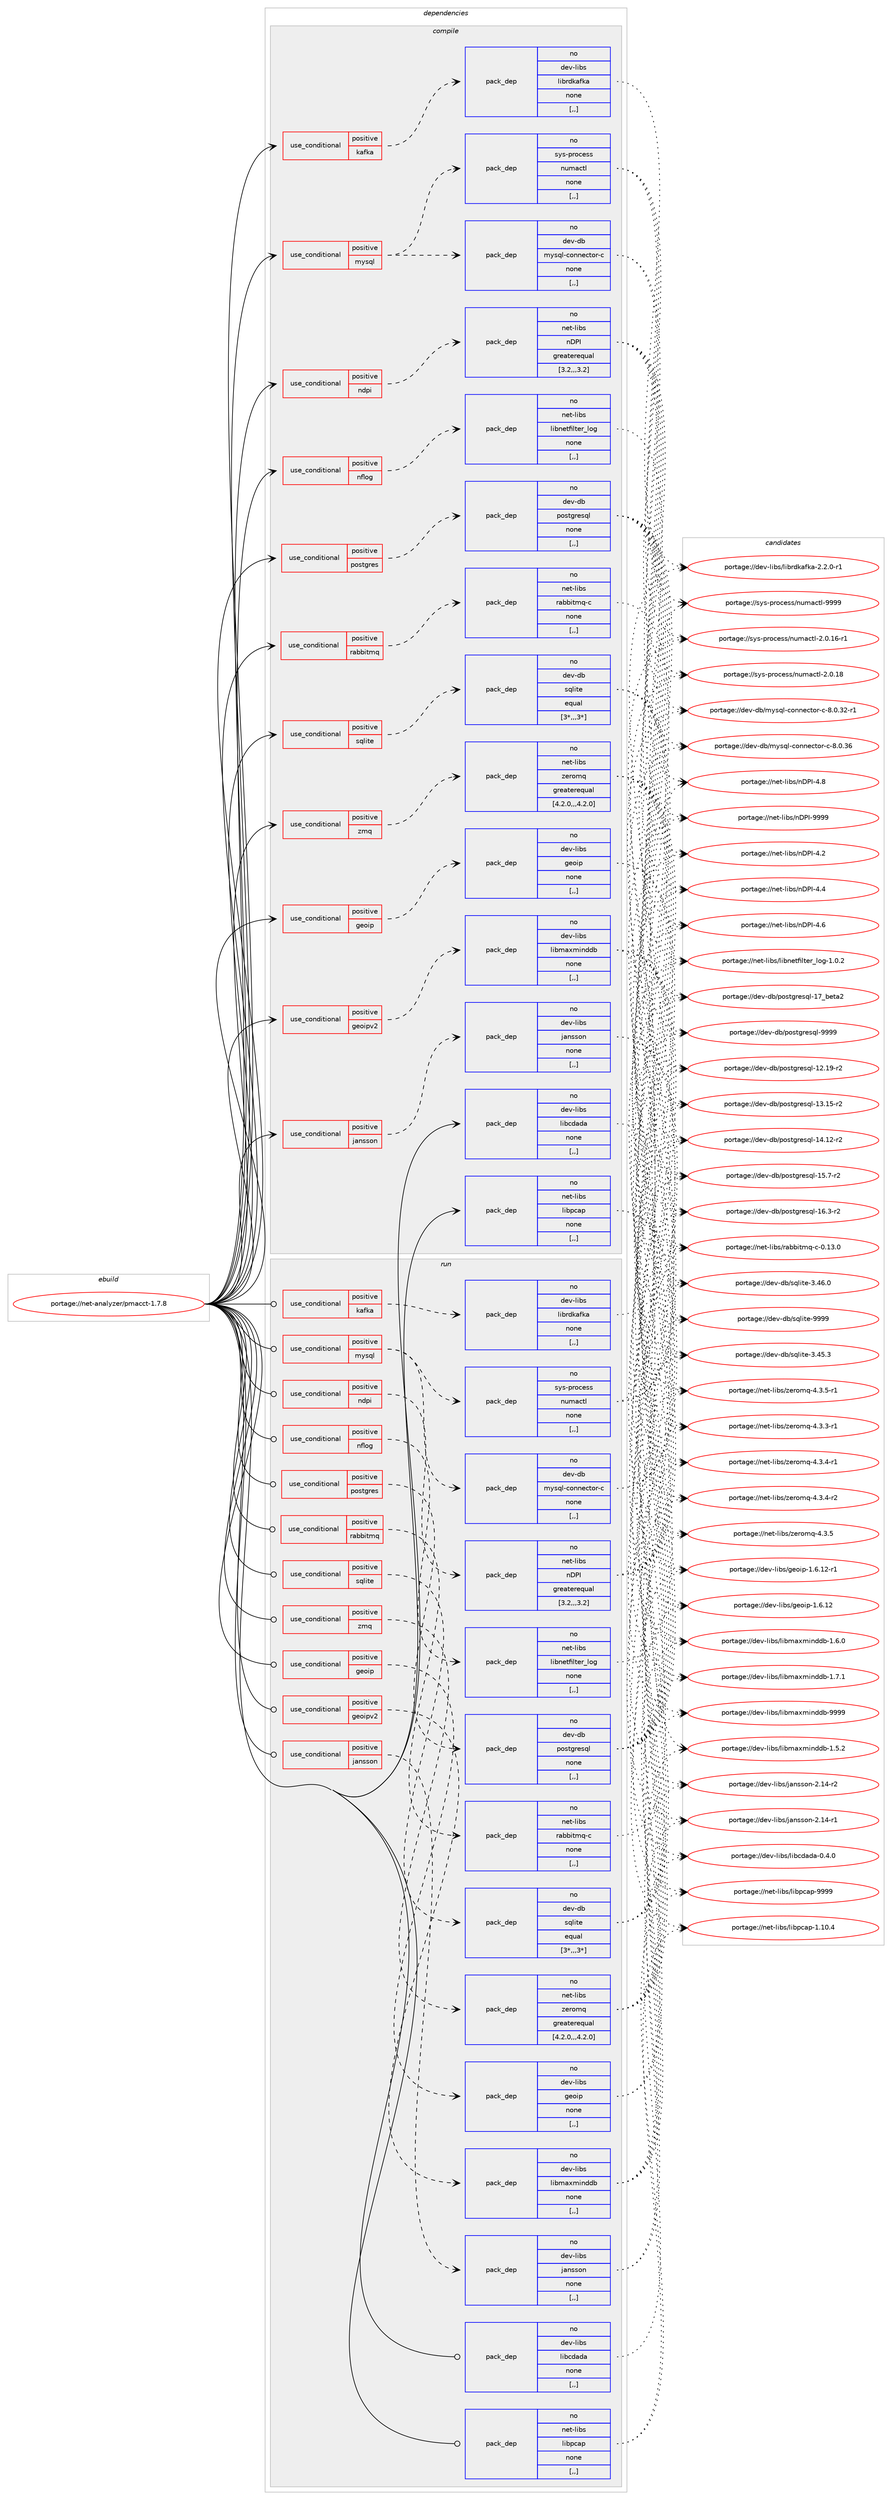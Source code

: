 digraph prolog {

# *************
# Graph options
# *************

newrank=true;
concentrate=true;
compound=true;
graph [rankdir=LR,fontname=Helvetica,fontsize=10,ranksep=1.5];#, ranksep=2.5, nodesep=0.2];
edge  [arrowhead=vee];
node  [fontname=Helvetica,fontsize=10];

# **********
# The ebuild
# **********

subgraph cluster_leftcol {
color=gray;
rank=same;
label=<<i>ebuild</i>>;
id [label="portage://net-analyzer/pmacct-1.7.8", color=red, width=4, href="../net-analyzer/pmacct-1.7.8.svg"];
}

# ****************
# The dependencies
# ****************

subgraph cluster_midcol {
color=gray;
label=<<i>dependencies</i>>;
subgraph cluster_compile {
fillcolor="#eeeeee";
style=filled;
label=<<i>compile</i>>;
subgraph cond85628 {
dependency332799 [label=<<TABLE BORDER="0" CELLBORDER="1" CELLSPACING="0" CELLPADDING="4"><TR><TD ROWSPAN="3" CELLPADDING="10">use_conditional</TD></TR><TR><TD>positive</TD></TR><TR><TD>geoip</TD></TR></TABLE>>, shape=none, color=red];
subgraph pack244640 {
dependency332800 [label=<<TABLE BORDER="0" CELLBORDER="1" CELLSPACING="0" CELLPADDING="4" WIDTH="220"><TR><TD ROWSPAN="6" CELLPADDING="30">pack_dep</TD></TR><TR><TD WIDTH="110">no</TD></TR><TR><TD>dev-libs</TD></TR><TR><TD>geoip</TD></TR><TR><TD>none</TD></TR><TR><TD>[,,]</TD></TR></TABLE>>, shape=none, color=blue];
}
dependency332799:e -> dependency332800:w [weight=20,style="dashed",arrowhead="vee"];
}
id:e -> dependency332799:w [weight=20,style="solid",arrowhead="vee"];
subgraph cond85629 {
dependency332801 [label=<<TABLE BORDER="0" CELLBORDER="1" CELLSPACING="0" CELLPADDING="4"><TR><TD ROWSPAN="3" CELLPADDING="10">use_conditional</TD></TR><TR><TD>positive</TD></TR><TR><TD>geoipv2</TD></TR></TABLE>>, shape=none, color=red];
subgraph pack244641 {
dependency332802 [label=<<TABLE BORDER="0" CELLBORDER="1" CELLSPACING="0" CELLPADDING="4" WIDTH="220"><TR><TD ROWSPAN="6" CELLPADDING="30">pack_dep</TD></TR><TR><TD WIDTH="110">no</TD></TR><TR><TD>dev-libs</TD></TR><TR><TD>libmaxminddb</TD></TR><TR><TD>none</TD></TR><TR><TD>[,,]</TD></TR></TABLE>>, shape=none, color=blue];
}
dependency332801:e -> dependency332802:w [weight=20,style="dashed",arrowhead="vee"];
}
id:e -> dependency332801:w [weight=20,style="solid",arrowhead="vee"];
subgraph cond85630 {
dependency332803 [label=<<TABLE BORDER="0" CELLBORDER="1" CELLSPACING="0" CELLPADDING="4"><TR><TD ROWSPAN="3" CELLPADDING="10">use_conditional</TD></TR><TR><TD>positive</TD></TR><TR><TD>jansson</TD></TR></TABLE>>, shape=none, color=red];
subgraph pack244642 {
dependency332804 [label=<<TABLE BORDER="0" CELLBORDER="1" CELLSPACING="0" CELLPADDING="4" WIDTH="220"><TR><TD ROWSPAN="6" CELLPADDING="30">pack_dep</TD></TR><TR><TD WIDTH="110">no</TD></TR><TR><TD>dev-libs</TD></TR><TR><TD>jansson</TD></TR><TR><TD>none</TD></TR><TR><TD>[,,]</TD></TR></TABLE>>, shape=none, color=blue];
}
dependency332803:e -> dependency332804:w [weight=20,style="dashed",arrowhead="vee"];
}
id:e -> dependency332803:w [weight=20,style="solid",arrowhead="vee"];
subgraph cond85631 {
dependency332805 [label=<<TABLE BORDER="0" CELLBORDER="1" CELLSPACING="0" CELLPADDING="4"><TR><TD ROWSPAN="3" CELLPADDING="10">use_conditional</TD></TR><TR><TD>positive</TD></TR><TR><TD>kafka</TD></TR></TABLE>>, shape=none, color=red];
subgraph pack244643 {
dependency332806 [label=<<TABLE BORDER="0" CELLBORDER="1" CELLSPACING="0" CELLPADDING="4" WIDTH="220"><TR><TD ROWSPAN="6" CELLPADDING="30">pack_dep</TD></TR><TR><TD WIDTH="110">no</TD></TR><TR><TD>dev-libs</TD></TR><TR><TD>librdkafka</TD></TR><TR><TD>none</TD></TR><TR><TD>[,,]</TD></TR></TABLE>>, shape=none, color=blue];
}
dependency332805:e -> dependency332806:w [weight=20,style="dashed",arrowhead="vee"];
}
id:e -> dependency332805:w [weight=20,style="solid",arrowhead="vee"];
subgraph cond85632 {
dependency332807 [label=<<TABLE BORDER="0" CELLBORDER="1" CELLSPACING="0" CELLPADDING="4"><TR><TD ROWSPAN="3" CELLPADDING="10">use_conditional</TD></TR><TR><TD>positive</TD></TR><TR><TD>mysql</TD></TR></TABLE>>, shape=none, color=red];
subgraph pack244644 {
dependency332808 [label=<<TABLE BORDER="0" CELLBORDER="1" CELLSPACING="0" CELLPADDING="4" WIDTH="220"><TR><TD ROWSPAN="6" CELLPADDING="30">pack_dep</TD></TR><TR><TD WIDTH="110">no</TD></TR><TR><TD>dev-db</TD></TR><TR><TD>mysql-connector-c</TD></TR><TR><TD>none</TD></TR><TR><TD>[,,]</TD></TR></TABLE>>, shape=none, color=blue];
}
dependency332807:e -> dependency332808:w [weight=20,style="dashed",arrowhead="vee"];
subgraph pack244645 {
dependency332809 [label=<<TABLE BORDER="0" CELLBORDER="1" CELLSPACING="0" CELLPADDING="4" WIDTH="220"><TR><TD ROWSPAN="6" CELLPADDING="30">pack_dep</TD></TR><TR><TD WIDTH="110">no</TD></TR><TR><TD>sys-process</TD></TR><TR><TD>numactl</TD></TR><TR><TD>none</TD></TR><TR><TD>[,,]</TD></TR></TABLE>>, shape=none, color=blue];
}
dependency332807:e -> dependency332809:w [weight=20,style="dashed",arrowhead="vee"];
}
id:e -> dependency332807:w [weight=20,style="solid",arrowhead="vee"];
subgraph cond85633 {
dependency332810 [label=<<TABLE BORDER="0" CELLBORDER="1" CELLSPACING="0" CELLPADDING="4"><TR><TD ROWSPAN="3" CELLPADDING="10">use_conditional</TD></TR><TR><TD>positive</TD></TR><TR><TD>ndpi</TD></TR></TABLE>>, shape=none, color=red];
subgraph pack244646 {
dependency332811 [label=<<TABLE BORDER="0" CELLBORDER="1" CELLSPACING="0" CELLPADDING="4" WIDTH="220"><TR><TD ROWSPAN="6" CELLPADDING="30">pack_dep</TD></TR><TR><TD WIDTH="110">no</TD></TR><TR><TD>net-libs</TD></TR><TR><TD>nDPI</TD></TR><TR><TD>greaterequal</TD></TR><TR><TD>[3.2,,,3.2]</TD></TR></TABLE>>, shape=none, color=blue];
}
dependency332810:e -> dependency332811:w [weight=20,style="dashed",arrowhead="vee"];
}
id:e -> dependency332810:w [weight=20,style="solid",arrowhead="vee"];
subgraph cond85634 {
dependency332812 [label=<<TABLE BORDER="0" CELLBORDER="1" CELLSPACING="0" CELLPADDING="4"><TR><TD ROWSPAN="3" CELLPADDING="10">use_conditional</TD></TR><TR><TD>positive</TD></TR><TR><TD>nflog</TD></TR></TABLE>>, shape=none, color=red];
subgraph pack244647 {
dependency332813 [label=<<TABLE BORDER="0" CELLBORDER="1" CELLSPACING="0" CELLPADDING="4" WIDTH="220"><TR><TD ROWSPAN="6" CELLPADDING="30">pack_dep</TD></TR><TR><TD WIDTH="110">no</TD></TR><TR><TD>net-libs</TD></TR><TR><TD>libnetfilter_log</TD></TR><TR><TD>none</TD></TR><TR><TD>[,,]</TD></TR></TABLE>>, shape=none, color=blue];
}
dependency332812:e -> dependency332813:w [weight=20,style="dashed",arrowhead="vee"];
}
id:e -> dependency332812:w [weight=20,style="solid",arrowhead="vee"];
subgraph cond85635 {
dependency332814 [label=<<TABLE BORDER="0" CELLBORDER="1" CELLSPACING="0" CELLPADDING="4"><TR><TD ROWSPAN="3" CELLPADDING="10">use_conditional</TD></TR><TR><TD>positive</TD></TR><TR><TD>postgres</TD></TR></TABLE>>, shape=none, color=red];
subgraph pack244648 {
dependency332815 [label=<<TABLE BORDER="0" CELLBORDER="1" CELLSPACING="0" CELLPADDING="4" WIDTH="220"><TR><TD ROWSPAN="6" CELLPADDING="30">pack_dep</TD></TR><TR><TD WIDTH="110">no</TD></TR><TR><TD>dev-db</TD></TR><TR><TD>postgresql</TD></TR><TR><TD>none</TD></TR><TR><TD>[,,]</TD></TR></TABLE>>, shape=none, color=blue];
}
dependency332814:e -> dependency332815:w [weight=20,style="dashed",arrowhead="vee"];
}
id:e -> dependency332814:w [weight=20,style="solid",arrowhead="vee"];
subgraph cond85636 {
dependency332816 [label=<<TABLE BORDER="0" CELLBORDER="1" CELLSPACING="0" CELLPADDING="4"><TR><TD ROWSPAN="3" CELLPADDING="10">use_conditional</TD></TR><TR><TD>positive</TD></TR><TR><TD>rabbitmq</TD></TR></TABLE>>, shape=none, color=red];
subgraph pack244649 {
dependency332817 [label=<<TABLE BORDER="0" CELLBORDER="1" CELLSPACING="0" CELLPADDING="4" WIDTH="220"><TR><TD ROWSPAN="6" CELLPADDING="30">pack_dep</TD></TR><TR><TD WIDTH="110">no</TD></TR><TR><TD>net-libs</TD></TR><TR><TD>rabbitmq-c</TD></TR><TR><TD>none</TD></TR><TR><TD>[,,]</TD></TR></TABLE>>, shape=none, color=blue];
}
dependency332816:e -> dependency332817:w [weight=20,style="dashed",arrowhead="vee"];
}
id:e -> dependency332816:w [weight=20,style="solid",arrowhead="vee"];
subgraph cond85637 {
dependency332818 [label=<<TABLE BORDER="0" CELLBORDER="1" CELLSPACING="0" CELLPADDING="4"><TR><TD ROWSPAN="3" CELLPADDING="10">use_conditional</TD></TR><TR><TD>positive</TD></TR><TR><TD>sqlite</TD></TR></TABLE>>, shape=none, color=red];
subgraph pack244650 {
dependency332819 [label=<<TABLE BORDER="0" CELLBORDER="1" CELLSPACING="0" CELLPADDING="4" WIDTH="220"><TR><TD ROWSPAN="6" CELLPADDING="30">pack_dep</TD></TR><TR><TD WIDTH="110">no</TD></TR><TR><TD>dev-db</TD></TR><TR><TD>sqlite</TD></TR><TR><TD>equal</TD></TR><TR><TD>[3*,,,3*]</TD></TR></TABLE>>, shape=none, color=blue];
}
dependency332818:e -> dependency332819:w [weight=20,style="dashed",arrowhead="vee"];
}
id:e -> dependency332818:w [weight=20,style="solid",arrowhead="vee"];
subgraph cond85638 {
dependency332820 [label=<<TABLE BORDER="0" CELLBORDER="1" CELLSPACING="0" CELLPADDING="4"><TR><TD ROWSPAN="3" CELLPADDING="10">use_conditional</TD></TR><TR><TD>positive</TD></TR><TR><TD>zmq</TD></TR></TABLE>>, shape=none, color=red];
subgraph pack244651 {
dependency332821 [label=<<TABLE BORDER="0" CELLBORDER="1" CELLSPACING="0" CELLPADDING="4" WIDTH="220"><TR><TD ROWSPAN="6" CELLPADDING="30">pack_dep</TD></TR><TR><TD WIDTH="110">no</TD></TR><TR><TD>net-libs</TD></TR><TR><TD>zeromq</TD></TR><TR><TD>greaterequal</TD></TR><TR><TD>[4.2.0,,,4.2.0]</TD></TR></TABLE>>, shape=none, color=blue];
}
dependency332820:e -> dependency332821:w [weight=20,style="dashed",arrowhead="vee"];
}
id:e -> dependency332820:w [weight=20,style="solid",arrowhead="vee"];
subgraph pack244652 {
dependency332822 [label=<<TABLE BORDER="0" CELLBORDER="1" CELLSPACING="0" CELLPADDING="4" WIDTH="220"><TR><TD ROWSPAN="6" CELLPADDING="30">pack_dep</TD></TR><TR><TD WIDTH="110">no</TD></TR><TR><TD>dev-libs</TD></TR><TR><TD>libcdada</TD></TR><TR><TD>none</TD></TR><TR><TD>[,,]</TD></TR></TABLE>>, shape=none, color=blue];
}
id:e -> dependency332822:w [weight=20,style="solid",arrowhead="vee"];
subgraph pack244653 {
dependency332823 [label=<<TABLE BORDER="0" CELLBORDER="1" CELLSPACING="0" CELLPADDING="4" WIDTH="220"><TR><TD ROWSPAN="6" CELLPADDING="30">pack_dep</TD></TR><TR><TD WIDTH="110">no</TD></TR><TR><TD>net-libs</TD></TR><TR><TD>libpcap</TD></TR><TR><TD>none</TD></TR><TR><TD>[,,]</TD></TR></TABLE>>, shape=none, color=blue];
}
id:e -> dependency332823:w [weight=20,style="solid",arrowhead="vee"];
}
subgraph cluster_compileandrun {
fillcolor="#eeeeee";
style=filled;
label=<<i>compile and run</i>>;
}
subgraph cluster_run {
fillcolor="#eeeeee";
style=filled;
label=<<i>run</i>>;
subgraph cond85639 {
dependency332824 [label=<<TABLE BORDER="0" CELLBORDER="1" CELLSPACING="0" CELLPADDING="4"><TR><TD ROWSPAN="3" CELLPADDING="10">use_conditional</TD></TR><TR><TD>positive</TD></TR><TR><TD>geoip</TD></TR></TABLE>>, shape=none, color=red];
subgraph pack244654 {
dependency332825 [label=<<TABLE BORDER="0" CELLBORDER="1" CELLSPACING="0" CELLPADDING="4" WIDTH="220"><TR><TD ROWSPAN="6" CELLPADDING="30">pack_dep</TD></TR><TR><TD WIDTH="110">no</TD></TR><TR><TD>dev-libs</TD></TR><TR><TD>geoip</TD></TR><TR><TD>none</TD></TR><TR><TD>[,,]</TD></TR></TABLE>>, shape=none, color=blue];
}
dependency332824:e -> dependency332825:w [weight=20,style="dashed",arrowhead="vee"];
}
id:e -> dependency332824:w [weight=20,style="solid",arrowhead="odot"];
subgraph cond85640 {
dependency332826 [label=<<TABLE BORDER="0" CELLBORDER="1" CELLSPACING="0" CELLPADDING="4"><TR><TD ROWSPAN="3" CELLPADDING="10">use_conditional</TD></TR><TR><TD>positive</TD></TR><TR><TD>geoipv2</TD></TR></TABLE>>, shape=none, color=red];
subgraph pack244655 {
dependency332827 [label=<<TABLE BORDER="0" CELLBORDER="1" CELLSPACING="0" CELLPADDING="4" WIDTH="220"><TR><TD ROWSPAN="6" CELLPADDING="30">pack_dep</TD></TR><TR><TD WIDTH="110">no</TD></TR><TR><TD>dev-libs</TD></TR><TR><TD>libmaxminddb</TD></TR><TR><TD>none</TD></TR><TR><TD>[,,]</TD></TR></TABLE>>, shape=none, color=blue];
}
dependency332826:e -> dependency332827:w [weight=20,style="dashed",arrowhead="vee"];
}
id:e -> dependency332826:w [weight=20,style="solid",arrowhead="odot"];
subgraph cond85641 {
dependency332828 [label=<<TABLE BORDER="0" CELLBORDER="1" CELLSPACING="0" CELLPADDING="4"><TR><TD ROWSPAN="3" CELLPADDING="10">use_conditional</TD></TR><TR><TD>positive</TD></TR><TR><TD>jansson</TD></TR></TABLE>>, shape=none, color=red];
subgraph pack244656 {
dependency332829 [label=<<TABLE BORDER="0" CELLBORDER="1" CELLSPACING="0" CELLPADDING="4" WIDTH="220"><TR><TD ROWSPAN="6" CELLPADDING="30">pack_dep</TD></TR><TR><TD WIDTH="110">no</TD></TR><TR><TD>dev-libs</TD></TR><TR><TD>jansson</TD></TR><TR><TD>none</TD></TR><TR><TD>[,,]</TD></TR></TABLE>>, shape=none, color=blue];
}
dependency332828:e -> dependency332829:w [weight=20,style="dashed",arrowhead="vee"];
}
id:e -> dependency332828:w [weight=20,style="solid",arrowhead="odot"];
subgraph cond85642 {
dependency332830 [label=<<TABLE BORDER="0" CELLBORDER="1" CELLSPACING="0" CELLPADDING="4"><TR><TD ROWSPAN="3" CELLPADDING="10">use_conditional</TD></TR><TR><TD>positive</TD></TR><TR><TD>kafka</TD></TR></TABLE>>, shape=none, color=red];
subgraph pack244657 {
dependency332831 [label=<<TABLE BORDER="0" CELLBORDER="1" CELLSPACING="0" CELLPADDING="4" WIDTH="220"><TR><TD ROWSPAN="6" CELLPADDING="30">pack_dep</TD></TR><TR><TD WIDTH="110">no</TD></TR><TR><TD>dev-libs</TD></TR><TR><TD>librdkafka</TD></TR><TR><TD>none</TD></TR><TR><TD>[,,]</TD></TR></TABLE>>, shape=none, color=blue];
}
dependency332830:e -> dependency332831:w [weight=20,style="dashed",arrowhead="vee"];
}
id:e -> dependency332830:w [weight=20,style="solid",arrowhead="odot"];
subgraph cond85643 {
dependency332832 [label=<<TABLE BORDER="0" CELLBORDER="1" CELLSPACING="0" CELLPADDING="4"><TR><TD ROWSPAN="3" CELLPADDING="10">use_conditional</TD></TR><TR><TD>positive</TD></TR><TR><TD>mysql</TD></TR></TABLE>>, shape=none, color=red];
subgraph pack244658 {
dependency332833 [label=<<TABLE BORDER="0" CELLBORDER="1" CELLSPACING="0" CELLPADDING="4" WIDTH="220"><TR><TD ROWSPAN="6" CELLPADDING="30">pack_dep</TD></TR><TR><TD WIDTH="110">no</TD></TR><TR><TD>dev-db</TD></TR><TR><TD>mysql-connector-c</TD></TR><TR><TD>none</TD></TR><TR><TD>[,,]</TD></TR></TABLE>>, shape=none, color=blue];
}
dependency332832:e -> dependency332833:w [weight=20,style="dashed",arrowhead="vee"];
subgraph pack244659 {
dependency332834 [label=<<TABLE BORDER="0" CELLBORDER="1" CELLSPACING="0" CELLPADDING="4" WIDTH="220"><TR><TD ROWSPAN="6" CELLPADDING="30">pack_dep</TD></TR><TR><TD WIDTH="110">no</TD></TR><TR><TD>sys-process</TD></TR><TR><TD>numactl</TD></TR><TR><TD>none</TD></TR><TR><TD>[,,]</TD></TR></TABLE>>, shape=none, color=blue];
}
dependency332832:e -> dependency332834:w [weight=20,style="dashed",arrowhead="vee"];
}
id:e -> dependency332832:w [weight=20,style="solid",arrowhead="odot"];
subgraph cond85644 {
dependency332835 [label=<<TABLE BORDER="0" CELLBORDER="1" CELLSPACING="0" CELLPADDING="4"><TR><TD ROWSPAN="3" CELLPADDING="10">use_conditional</TD></TR><TR><TD>positive</TD></TR><TR><TD>ndpi</TD></TR></TABLE>>, shape=none, color=red];
subgraph pack244660 {
dependency332836 [label=<<TABLE BORDER="0" CELLBORDER="1" CELLSPACING="0" CELLPADDING="4" WIDTH="220"><TR><TD ROWSPAN="6" CELLPADDING="30">pack_dep</TD></TR><TR><TD WIDTH="110">no</TD></TR><TR><TD>net-libs</TD></TR><TR><TD>nDPI</TD></TR><TR><TD>greaterequal</TD></TR><TR><TD>[3.2,,,3.2]</TD></TR></TABLE>>, shape=none, color=blue];
}
dependency332835:e -> dependency332836:w [weight=20,style="dashed",arrowhead="vee"];
}
id:e -> dependency332835:w [weight=20,style="solid",arrowhead="odot"];
subgraph cond85645 {
dependency332837 [label=<<TABLE BORDER="0" CELLBORDER="1" CELLSPACING="0" CELLPADDING="4"><TR><TD ROWSPAN="3" CELLPADDING="10">use_conditional</TD></TR><TR><TD>positive</TD></TR><TR><TD>nflog</TD></TR></TABLE>>, shape=none, color=red];
subgraph pack244661 {
dependency332838 [label=<<TABLE BORDER="0" CELLBORDER="1" CELLSPACING="0" CELLPADDING="4" WIDTH="220"><TR><TD ROWSPAN="6" CELLPADDING="30">pack_dep</TD></TR><TR><TD WIDTH="110">no</TD></TR><TR><TD>net-libs</TD></TR><TR><TD>libnetfilter_log</TD></TR><TR><TD>none</TD></TR><TR><TD>[,,]</TD></TR></TABLE>>, shape=none, color=blue];
}
dependency332837:e -> dependency332838:w [weight=20,style="dashed",arrowhead="vee"];
}
id:e -> dependency332837:w [weight=20,style="solid",arrowhead="odot"];
subgraph cond85646 {
dependency332839 [label=<<TABLE BORDER="0" CELLBORDER="1" CELLSPACING="0" CELLPADDING="4"><TR><TD ROWSPAN="3" CELLPADDING="10">use_conditional</TD></TR><TR><TD>positive</TD></TR><TR><TD>postgres</TD></TR></TABLE>>, shape=none, color=red];
subgraph pack244662 {
dependency332840 [label=<<TABLE BORDER="0" CELLBORDER="1" CELLSPACING="0" CELLPADDING="4" WIDTH="220"><TR><TD ROWSPAN="6" CELLPADDING="30">pack_dep</TD></TR><TR><TD WIDTH="110">no</TD></TR><TR><TD>dev-db</TD></TR><TR><TD>postgresql</TD></TR><TR><TD>none</TD></TR><TR><TD>[,,]</TD></TR></TABLE>>, shape=none, color=blue];
}
dependency332839:e -> dependency332840:w [weight=20,style="dashed",arrowhead="vee"];
}
id:e -> dependency332839:w [weight=20,style="solid",arrowhead="odot"];
subgraph cond85647 {
dependency332841 [label=<<TABLE BORDER="0" CELLBORDER="1" CELLSPACING="0" CELLPADDING="4"><TR><TD ROWSPAN="3" CELLPADDING="10">use_conditional</TD></TR><TR><TD>positive</TD></TR><TR><TD>rabbitmq</TD></TR></TABLE>>, shape=none, color=red];
subgraph pack244663 {
dependency332842 [label=<<TABLE BORDER="0" CELLBORDER="1" CELLSPACING="0" CELLPADDING="4" WIDTH="220"><TR><TD ROWSPAN="6" CELLPADDING="30">pack_dep</TD></TR><TR><TD WIDTH="110">no</TD></TR><TR><TD>net-libs</TD></TR><TR><TD>rabbitmq-c</TD></TR><TR><TD>none</TD></TR><TR><TD>[,,]</TD></TR></TABLE>>, shape=none, color=blue];
}
dependency332841:e -> dependency332842:w [weight=20,style="dashed",arrowhead="vee"];
}
id:e -> dependency332841:w [weight=20,style="solid",arrowhead="odot"];
subgraph cond85648 {
dependency332843 [label=<<TABLE BORDER="0" CELLBORDER="1" CELLSPACING="0" CELLPADDING="4"><TR><TD ROWSPAN="3" CELLPADDING="10">use_conditional</TD></TR><TR><TD>positive</TD></TR><TR><TD>sqlite</TD></TR></TABLE>>, shape=none, color=red];
subgraph pack244664 {
dependency332844 [label=<<TABLE BORDER="0" CELLBORDER="1" CELLSPACING="0" CELLPADDING="4" WIDTH="220"><TR><TD ROWSPAN="6" CELLPADDING="30">pack_dep</TD></TR><TR><TD WIDTH="110">no</TD></TR><TR><TD>dev-db</TD></TR><TR><TD>sqlite</TD></TR><TR><TD>equal</TD></TR><TR><TD>[3*,,,3*]</TD></TR></TABLE>>, shape=none, color=blue];
}
dependency332843:e -> dependency332844:w [weight=20,style="dashed",arrowhead="vee"];
}
id:e -> dependency332843:w [weight=20,style="solid",arrowhead="odot"];
subgraph cond85649 {
dependency332845 [label=<<TABLE BORDER="0" CELLBORDER="1" CELLSPACING="0" CELLPADDING="4"><TR><TD ROWSPAN="3" CELLPADDING="10">use_conditional</TD></TR><TR><TD>positive</TD></TR><TR><TD>zmq</TD></TR></TABLE>>, shape=none, color=red];
subgraph pack244665 {
dependency332846 [label=<<TABLE BORDER="0" CELLBORDER="1" CELLSPACING="0" CELLPADDING="4" WIDTH="220"><TR><TD ROWSPAN="6" CELLPADDING="30">pack_dep</TD></TR><TR><TD WIDTH="110">no</TD></TR><TR><TD>net-libs</TD></TR><TR><TD>zeromq</TD></TR><TR><TD>greaterequal</TD></TR><TR><TD>[4.2.0,,,4.2.0]</TD></TR></TABLE>>, shape=none, color=blue];
}
dependency332845:e -> dependency332846:w [weight=20,style="dashed",arrowhead="vee"];
}
id:e -> dependency332845:w [weight=20,style="solid",arrowhead="odot"];
subgraph pack244666 {
dependency332847 [label=<<TABLE BORDER="0" CELLBORDER="1" CELLSPACING="0" CELLPADDING="4" WIDTH="220"><TR><TD ROWSPAN="6" CELLPADDING="30">pack_dep</TD></TR><TR><TD WIDTH="110">no</TD></TR><TR><TD>dev-libs</TD></TR><TR><TD>libcdada</TD></TR><TR><TD>none</TD></TR><TR><TD>[,,]</TD></TR></TABLE>>, shape=none, color=blue];
}
id:e -> dependency332847:w [weight=20,style="solid",arrowhead="odot"];
subgraph pack244667 {
dependency332848 [label=<<TABLE BORDER="0" CELLBORDER="1" CELLSPACING="0" CELLPADDING="4" WIDTH="220"><TR><TD ROWSPAN="6" CELLPADDING="30">pack_dep</TD></TR><TR><TD WIDTH="110">no</TD></TR><TR><TD>net-libs</TD></TR><TR><TD>libpcap</TD></TR><TR><TD>none</TD></TR><TR><TD>[,,]</TD></TR></TABLE>>, shape=none, color=blue];
}
id:e -> dependency332848:w [weight=20,style="solid",arrowhead="odot"];
}
}

# **************
# The candidates
# **************

subgraph cluster_choices {
rank=same;
color=gray;
label=<<i>candidates</i>>;

subgraph choice244640 {
color=black;
nodesep=1;
choice10010111845108105981154710310111110511245494654464950 [label="portage://dev-libs/geoip-1.6.12", color=red, width=4,href="../dev-libs/geoip-1.6.12.svg"];
choice100101118451081059811547103101111105112454946544649504511449 [label="portage://dev-libs/geoip-1.6.12-r1", color=red, width=4,href="../dev-libs/geoip-1.6.12-r1.svg"];
dependency332800:e -> choice10010111845108105981154710310111110511245494654464950:w [style=dotted,weight="100"];
dependency332800:e -> choice100101118451081059811547103101111105112454946544649504511449:w [style=dotted,weight="100"];
}
subgraph choice244641 {
color=black;
nodesep=1;
choice100101118451081059811547108105981099712010910511010010098454946534650 [label="portage://dev-libs/libmaxminddb-1.5.2", color=red, width=4,href="../dev-libs/libmaxminddb-1.5.2.svg"];
choice100101118451081059811547108105981099712010910511010010098454946544648 [label="portage://dev-libs/libmaxminddb-1.6.0", color=red, width=4,href="../dev-libs/libmaxminddb-1.6.0.svg"];
choice100101118451081059811547108105981099712010910511010010098454946554649 [label="portage://dev-libs/libmaxminddb-1.7.1", color=red, width=4,href="../dev-libs/libmaxminddb-1.7.1.svg"];
choice1001011184510810598115471081059810997120109105110100100984557575757 [label="portage://dev-libs/libmaxminddb-9999", color=red, width=4,href="../dev-libs/libmaxminddb-9999.svg"];
dependency332802:e -> choice100101118451081059811547108105981099712010910511010010098454946534650:w [style=dotted,weight="100"];
dependency332802:e -> choice100101118451081059811547108105981099712010910511010010098454946544648:w [style=dotted,weight="100"];
dependency332802:e -> choice100101118451081059811547108105981099712010910511010010098454946554649:w [style=dotted,weight="100"];
dependency332802:e -> choice1001011184510810598115471081059810997120109105110100100984557575757:w [style=dotted,weight="100"];
}
subgraph choice244642 {
color=black;
nodesep=1;
choice1001011184510810598115471069711011511511111045504649524511449 [label="portage://dev-libs/jansson-2.14-r1", color=red, width=4,href="../dev-libs/jansson-2.14-r1.svg"];
choice1001011184510810598115471069711011511511111045504649524511450 [label="portage://dev-libs/jansson-2.14-r2", color=red, width=4,href="../dev-libs/jansson-2.14-r2.svg"];
dependency332804:e -> choice1001011184510810598115471069711011511511111045504649524511449:w [style=dotted,weight="100"];
dependency332804:e -> choice1001011184510810598115471069711011511511111045504649524511450:w [style=dotted,weight="100"];
}
subgraph choice244643 {
color=black;
nodesep=1;
choice1001011184510810598115471081059811410010797102107974550465046484511449 [label="portage://dev-libs/librdkafka-2.2.0-r1", color=red, width=4,href="../dev-libs/librdkafka-2.2.0-r1.svg"];
dependency332806:e -> choice1001011184510810598115471081059811410010797102107974550465046484511449:w [style=dotted,weight="100"];
}
subgraph choice244644 {
color=black;
nodesep=1;
choice1001011184510098471091211151131084599111110110101991161111144599455646484651504511449 [label="portage://dev-db/mysql-connector-c-8.0.32-r1", color=red, width=4,href="../dev-db/mysql-connector-c-8.0.32-r1.svg"];
choice100101118451009847109121115113108459911111011010199116111114459945564648465154 [label="portage://dev-db/mysql-connector-c-8.0.36", color=red, width=4,href="../dev-db/mysql-connector-c-8.0.36.svg"];
dependency332808:e -> choice1001011184510098471091211151131084599111110110101991161111144599455646484651504511449:w [style=dotted,weight="100"];
dependency332808:e -> choice100101118451009847109121115113108459911111011010199116111114459945564648465154:w [style=dotted,weight="100"];
}
subgraph choice244645 {
color=black;
nodesep=1;
choice1151211154511211411199101115115471101171099799116108455046484649544511449 [label="portage://sys-process/numactl-2.0.16-r1", color=red, width=4,href="../sys-process/numactl-2.0.16-r1.svg"];
choice115121115451121141119910111511547110117109979911610845504648464956 [label="portage://sys-process/numactl-2.0.18", color=red, width=4,href="../sys-process/numactl-2.0.18.svg"];
choice11512111545112114111991011151154711011710997991161084557575757 [label="portage://sys-process/numactl-9999", color=red, width=4,href="../sys-process/numactl-9999.svg"];
dependency332809:e -> choice1151211154511211411199101115115471101171099799116108455046484649544511449:w [style=dotted,weight="100"];
dependency332809:e -> choice115121115451121141119910111511547110117109979911610845504648464956:w [style=dotted,weight="100"];
dependency332809:e -> choice11512111545112114111991011151154711011710997991161084557575757:w [style=dotted,weight="100"];
}
subgraph choice244646 {
color=black;
nodesep=1;
choice11010111645108105981154711068807345524650 [label="portage://net-libs/nDPI-4.2", color=red, width=4,href="../net-libs/nDPI-4.2.svg"];
choice11010111645108105981154711068807345524652 [label="portage://net-libs/nDPI-4.4", color=red, width=4,href="../net-libs/nDPI-4.4.svg"];
choice11010111645108105981154711068807345524654 [label="portage://net-libs/nDPI-4.6", color=red, width=4,href="../net-libs/nDPI-4.6.svg"];
choice11010111645108105981154711068807345524656 [label="portage://net-libs/nDPI-4.8", color=red, width=4,href="../net-libs/nDPI-4.8.svg"];
choice1101011164510810598115471106880734557575757 [label="portage://net-libs/nDPI-9999", color=red, width=4,href="../net-libs/nDPI-9999.svg"];
dependency332811:e -> choice11010111645108105981154711068807345524650:w [style=dotted,weight="100"];
dependency332811:e -> choice11010111645108105981154711068807345524652:w [style=dotted,weight="100"];
dependency332811:e -> choice11010111645108105981154711068807345524654:w [style=dotted,weight="100"];
dependency332811:e -> choice11010111645108105981154711068807345524656:w [style=dotted,weight="100"];
dependency332811:e -> choice1101011164510810598115471106880734557575757:w [style=dotted,weight="100"];
}
subgraph choice244647 {
color=black;
nodesep=1;
choice1101011164510810598115471081059811010111610210510811610111495108111103454946484650 [label="portage://net-libs/libnetfilter_log-1.0.2", color=red, width=4,href="../net-libs/libnetfilter_log-1.0.2.svg"];
dependency332813:e -> choice1101011164510810598115471081059811010111610210510811610111495108111103454946484650:w [style=dotted,weight="100"];
}
subgraph choice244648 {
color=black;
nodesep=1;
choice1001011184510098471121111151161031141011151131084549504649574511450 [label="portage://dev-db/postgresql-12.19-r2", color=red, width=4,href="../dev-db/postgresql-12.19-r2.svg"];
choice1001011184510098471121111151161031141011151131084549514649534511450 [label="portage://dev-db/postgresql-13.15-r2", color=red, width=4,href="../dev-db/postgresql-13.15-r2.svg"];
choice1001011184510098471121111151161031141011151131084549524649504511450 [label="portage://dev-db/postgresql-14.12-r2", color=red, width=4,href="../dev-db/postgresql-14.12-r2.svg"];
choice10010111845100984711211111511610311410111511310845495346554511450 [label="portage://dev-db/postgresql-15.7-r2", color=red, width=4,href="../dev-db/postgresql-15.7-r2.svg"];
choice10010111845100984711211111511610311410111511310845495446514511450 [label="portage://dev-db/postgresql-16.3-r2", color=red, width=4,href="../dev-db/postgresql-16.3-r2.svg"];
choice10010111845100984711211111511610311410111511310845495595981011169750 [label="portage://dev-db/postgresql-17_beta2", color=red, width=4,href="../dev-db/postgresql-17_beta2.svg"];
choice1001011184510098471121111151161031141011151131084557575757 [label="portage://dev-db/postgresql-9999", color=red, width=4,href="../dev-db/postgresql-9999.svg"];
dependency332815:e -> choice1001011184510098471121111151161031141011151131084549504649574511450:w [style=dotted,weight="100"];
dependency332815:e -> choice1001011184510098471121111151161031141011151131084549514649534511450:w [style=dotted,weight="100"];
dependency332815:e -> choice1001011184510098471121111151161031141011151131084549524649504511450:w [style=dotted,weight="100"];
dependency332815:e -> choice10010111845100984711211111511610311410111511310845495346554511450:w [style=dotted,weight="100"];
dependency332815:e -> choice10010111845100984711211111511610311410111511310845495446514511450:w [style=dotted,weight="100"];
dependency332815:e -> choice10010111845100984711211111511610311410111511310845495595981011169750:w [style=dotted,weight="100"];
dependency332815:e -> choice1001011184510098471121111151161031141011151131084557575757:w [style=dotted,weight="100"];
}
subgraph choice244649 {
color=black;
nodesep=1;
choice110101116451081059811547114979898105116109113459945484649514648 [label="portage://net-libs/rabbitmq-c-0.13.0", color=red, width=4,href="../net-libs/rabbitmq-c-0.13.0.svg"];
dependency332817:e -> choice110101116451081059811547114979898105116109113459945484649514648:w [style=dotted,weight="100"];
}
subgraph choice244650 {
color=black;
nodesep=1;
choice10010111845100984711511310810511610145514652534651 [label="portage://dev-db/sqlite-3.45.3", color=red, width=4,href="../dev-db/sqlite-3.45.3.svg"];
choice10010111845100984711511310810511610145514652544648 [label="portage://dev-db/sqlite-3.46.0", color=red, width=4,href="../dev-db/sqlite-3.46.0.svg"];
choice1001011184510098471151131081051161014557575757 [label="portage://dev-db/sqlite-9999", color=red, width=4,href="../dev-db/sqlite-9999.svg"];
dependency332819:e -> choice10010111845100984711511310810511610145514652534651:w [style=dotted,weight="100"];
dependency332819:e -> choice10010111845100984711511310810511610145514652544648:w [style=dotted,weight="100"];
dependency332819:e -> choice1001011184510098471151131081051161014557575757:w [style=dotted,weight="100"];
}
subgraph choice244651 {
color=black;
nodesep=1;
choice1101011164510810598115471221011141111091134552465146514511449 [label="portage://net-libs/zeromq-4.3.3-r1", color=red, width=4,href="../net-libs/zeromq-4.3.3-r1.svg"];
choice1101011164510810598115471221011141111091134552465146524511449 [label="portage://net-libs/zeromq-4.3.4-r1", color=red, width=4,href="../net-libs/zeromq-4.3.4-r1.svg"];
choice1101011164510810598115471221011141111091134552465146524511450 [label="portage://net-libs/zeromq-4.3.4-r2", color=red, width=4,href="../net-libs/zeromq-4.3.4-r2.svg"];
choice110101116451081059811547122101114111109113455246514653 [label="portage://net-libs/zeromq-4.3.5", color=red, width=4,href="../net-libs/zeromq-4.3.5.svg"];
choice1101011164510810598115471221011141111091134552465146534511449 [label="portage://net-libs/zeromq-4.3.5-r1", color=red, width=4,href="../net-libs/zeromq-4.3.5-r1.svg"];
dependency332821:e -> choice1101011164510810598115471221011141111091134552465146514511449:w [style=dotted,weight="100"];
dependency332821:e -> choice1101011164510810598115471221011141111091134552465146524511449:w [style=dotted,weight="100"];
dependency332821:e -> choice1101011164510810598115471221011141111091134552465146524511450:w [style=dotted,weight="100"];
dependency332821:e -> choice110101116451081059811547122101114111109113455246514653:w [style=dotted,weight="100"];
dependency332821:e -> choice1101011164510810598115471221011141111091134552465146534511449:w [style=dotted,weight="100"];
}
subgraph choice244652 {
color=black;
nodesep=1;
choice10010111845108105981154710810598991009710097454846524648 [label="portage://dev-libs/libcdada-0.4.0", color=red, width=4,href="../dev-libs/libcdada-0.4.0.svg"];
dependency332822:e -> choice10010111845108105981154710810598991009710097454846524648:w [style=dotted,weight="100"];
}
subgraph choice244653 {
color=black;
nodesep=1;
choice11010111645108105981154710810598112999711245494649484652 [label="portage://net-libs/libpcap-1.10.4", color=red, width=4,href="../net-libs/libpcap-1.10.4.svg"];
choice1101011164510810598115471081059811299971124557575757 [label="portage://net-libs/libpcap-9999", color=red, width=4,href="../net-libs/libpcap-9999.svg"];
dependency332823:e -> choice11010111645108105981154710810598112999711245494649484652:w [style=dotted,weight="100"];
dependency332823:e -> choice1101011164510810598115471081059811299971124557575757:w [style=dotted,weight="100"];
}
subgraph choice244654 {
color=black;
nodesep=1;
choice10010111845108105981154710310111110511245494654464950 [label="portage://dev-libs/geoip-1.6.12", color=red, width=4,href="../dev-libs/geoip-1.6.12.svg"];
choice100101118451081059811547103101111105112454946544649504511449 [label="portage://dev-libs/geoip-1.6.12-r1", color=red, width=4,href="../dev-libs/geoip-1.6.12-r1.svg"];
dependency332825:e -> choice10010111845108105981154710310111110511245494654464950:w [style=dotted,weight="100"];
dependency332825:e -> choice100101118451081059811547103101111105112454946544649504511449:w [style=dotted,weight="100"];
}
subgraph choice244655 {
color=black;
nodesep=1;
choice100101118451081059811547108105981099712010910511010010098454946534650 [label="portage://dev-libs/libmaxminddb-1.5.2", color=red, width=4,href="../dev-libs/libmaxminddb-1.5.2.svg"];
choice100101118451081059811547108105981099712010910511010010098454946544648 [label="portage://dev-libs/libmaxminddb-1.6.0", color=red, width=4,href="../dev-libs/libmaxminddb-1.6.0.svg"];
choice100101118451081059811547108105981099712010910511010010098454946554649 [label="portage://dev-libs/libmaxminddb-1.7.1", color=red, width=4,href="../dev-libs/libmaxminddb-1.7.1.svg"];
choice1001011184510810598115471081059810997120109105110100100984557575757 [label="portage://dev-libs/libmaxminddb-9999", color=red, width=4,href="../dev-libs/libmaxminddb-9999.svg"];
dependency332827:e -> choice100101118451081059811547108105981099712010910511010010098454946534650:w [style=dotted,weight="100"];
dependency332827:e -> choice100101118451081059811547108105981099712010910511010010098454946544648:w [style=dotted,weight="100"];
dependency332827:e -> choice100101118451081059811547108105981099712010910511010010098454946554649:w [style=dotted,weight="100"];
dependency332827:e -> choice1001011184510810598115471081059810997120109105110100100984557575757:w [style=dotted,weight="100"];
}
subgraph choice244656 {
color=black;
nodesep=1;
choice1001011184510810598115471069711011511511111045504649524511449 [label="portage://dev-libs/jansson-2.14-r1", color=red, width=4,href="../dev-libs/jansson-2.14-r1.svg"];
choice1001011184510810598115471069711011511511111045504649524511450 [label="portage://dev-libs/jansson-2.14-r2", color=red, width=4,href="../dev-libs/jansson-2.14-r2.svg"];
dependency332829:e -> choice1001011184510810598115471069711011511511111045504649524511449:w [style=dotted,weight="100"];
dependency332829:e -> choice1001011184510810598115471069711011511511111045504649524511450:w [style=dotted,weight="100"];
}
subgraph choice244657 {
color=black;
nodesep=1;
choice1001011184510810598115471081059811410010797102107974550465046484511449 [label="portage://dev-libs/librdkafka-2.2.0-r1", color=red, width=4,href="../dev-libs/librdkafka-2.2.0-r1.svg"];
dependency332831:e -> choice1001011184510810598115471081059811410010797102107974550465046484511449:w [style=dotted,weight="100"];
}
subgraph choice244658 {
color=black;
nodesep=1;
choice1001011184510098471091211151131084599111110110101991161111144599455646484651504511449 [label="portage://dev-db/mysql-connector-c-8.0.32-r1", color=red, width=4,href="../dev-db/mysql-connector-c-8.0.32-r1.svg"];
choice100101118451009847109121115113108459911111011010199116111114459945564648465154 [label="portage://dev-db/mysql-connector-c-8.0.36", color=red, width=4,href="../dev-db/mysql-connector-c-8.0.36.svg"];
dependency332833:e -> choice1001011184510098471091211151131084599111110110101991161111144599455646484651504511449:w [style=dotted,weight="100"];
dependency332833:e -> choice100101118451009847109121115113108459911111011010199116111114459945564648465154:w [style=dotted,weight="100"];
}
subgraph choice244659 {
color=black;
nodesep=1;
choice1151211154511211411199101115115471101171099799116108455046484649544511449 [label="portage://sys-process/numactl-2.0.16-r1", color=red, width=4,href="../sys-process/numactl-2.0.16-r1.svg"];
choice115121115451121141119910111511547110117109979911610845504648464956 [label="portage://sys-process/numactl-2.0.18", color=red, width=4,href="../sys-process/numactl-2.0.18.svg"];
choice11512111545112114111991011151154711011710997991161084557575757 [label="portage://sys-process/numactl-9999", color=red, width=4,href="../sys-process/numactl-9999.svg"];
dependency332834:e -> choice1151211154511211411199101115115471101171099799116108455046484649544511449:w [style=dotted,weight="100"];
dependency332834:e -> choice115121115451121141119910111511547110117109979911610845504648464956:w [style=dotted,weight="100"];
dependency332834:e -> choice11512111545112114111991011151154711011710997991161084557575757:w [style=dotted,weight="100"];
}
subgraph choice244660 {
color=black;
nodesep=1;
choice11010111645108105981154711068807345524650 [label="portage://net-libs/nDPI-4.2", color=red, width=4,href="../net-libs/nDPI-4.2.svg"];
choice11010111645108105981154711068807345524652 [label="portage://net-libs/nDPI-4.4", color=red, width=4,href="../net-libs/nDPI-4.4.svg"];
choice11010111645108105981154711068807345524654 [label="portage://net-libs/nDPI-4.6", color=red, width=4,href="../net-libs/nDPI-4.6.svg"];
choice11010111645108105981154711068807345524656 [label="portage://net-libs/nDPI-4.8", color=red, width=4,href="../net-libs/nDPI-4.8.svg"];
choice1101011164510810598115471106880734557575757 [label="portage://net-libs/nDPI-9999", color=red, width=4,href="../net-libs/nDPI-9999.svg"];
dependency332836:e -> choice11010111645108105981154711068807345524650:w [style=dotted,weight="100"];
dependency332836:e -> choice11010111645108105981154711068807345524652:w [style=dotted,weight="100"];
dependency332836:e -> choice11010111645108105981154711068807345524654:w [style=dotted,weight="100"];
dependency332836:e -> choice11010111645108105981154711068807345524656:w [style=dotted,weight="100"];
dependency332836:e -> choice1101011164510810598115471106880734557575757:w [style=dotted,weight="100"];
}
subgraph choice244661 {
color=black;
nodesep=1;
choice1101011164510810598115471081059811010111610210510811610111495108111103454946484650 [label="portage://net-libs/libnetfilter_log-1.0.2", color=red, width=4,href="../net-libs/libnetfilter_log-1.0.2.svg"];
dependency332838:e -> choice1101011164510810598115471081059811010111610210510811610111495108111103454946484650:w [style=dotted,weight="100"];
}
subgraph choice244662 {
color=black;
nodesep=1;
choice1001011184510098471121111151161031141011151131084549504649574511450 [label="portage://dev-db/postgresql-12.19-r2", color=red, width=4,href="../dev-db/postgresql-12.19-r2.svg"];
choice1001011184510098471121111151161031141011151131084549514649534511450 [label="portage://dev-db/postgresql-13.15-r2", color=red, width=4,href="../dev-db/postgresql-13.15-r2.svg"];
choice1001011184510098471121111151161031141011151131084549524649504511450 [label="portage://dev-db/postgresql-14.12-r2", color=red, width=4,href="../dev-db/postgresql-14.12-r2.svg"];
choice10010111845100984711211111511610311410111511310845495346554511450 [label="portage://dev-db/postgresql-15.7-r2", color=red, width=4,href="../dev-db/postgresql-15.7-r2.svg"];
choice10010111845100984711211111511610311410111511310845495446514511450 [label="portage://dev-db/postgresql-16.3-r2", color=red, width=4,href="../dev-db/postgresql-16.3-r2.svg"];
choice10010111845100984711211111511610311410111511310845495595981011169750 [label="portage://dev-db/postgresql-17_beta2", color=red, width=4,href="../dev-db/postgresql-17_beta2.svg"];
choice1001011184510098471121111151161031141011151131084557575757 [label="portage://dev-db/postgresql-9999", color=red, width=4,href="../dev-db/postgresql-9999.svg"];
dependency332840:e -> choice1001011184510098471121111151161031141011151131084549504649574511450:w [style=dotted,weight="100"];
dependency332840:e -> choice1001011184510098471121111151161031141011151131084549514649534511450:w [style=dotted,weight="100"];
dependency332840:e -> choice1001011184510098471121111151161031141011151131084549524649504511450:w [style=dotted,weight="100"];
dependency332840:e -> choice10010111845100984711211111511610311410111511310845495346554511450:w [style=dotted,weight="100"];
dependency332840:e -> choice10010111845100984711211111511610311410111511310845495446514511450:w [style=dotted,weight="100"];
dependency332840:e -> choice10010111845100984711211111511610311410111511310845495595981011169750:w [style=dotted,weight="100"];
dependency332840:e -> choice1001011184510098471121111151161031141011151131084557575757:w [style=dotted,weight="100"];
}
subgraph choice244663 {
color=black;
nodesep=1;
choice110101116451081059811547114979898105116109113459945484649514648 [label="portage://net-libs/rabbitmq-c-0.13.0", color=red, width=4,href="../net-libs/rabbitmq-c-0.13.0.svg"];
dependency332842:e -> choice110101116451081059811547114979898105116109113459945484649514648:w [style=dotted,weight="100"];
}
subgraph choice244664 {
color=black;
nodesep=1;
choice10010111845100984711511310810511610145514652534651 [label="portage://dev-db/sqlite-3.45.3", color=red, width=4,href="../dev-db/sqlite-3.45.3.svg"];
choice10010111845100984711511310810511610145514652544648 [label="portage://dev-db/sqlite-3.46.0", color=red, width=4,href="../dev-db/sqlite-3.46.0.svg"];
choice1001011184510098471151131081051161014557575757 [label="portage://dev-db/sqlite-9999", color=red, width=4,href="../dev-db/sqlite-9999.svg"];
dependency332844:e -> choice10010111845100984711511310810511610145514652534651:w [style=dotted,weight="100"];
dependency332844:e -> choice10010111845100984711511310810511610145514652544648:w [style=dotted,weight="100"];
dependency332844:e -> choice1001011184510098471151131081051161014557575757:w [style=dotted,weight="100"];
}
subgraph choice244665 {
color=black;
nodesep=1;
choice1101011164510810598115471221011141111091134552465146514511449 [label="portage://net-libs/zeromq-4.3.3-r1", color=red, width=4,href="../net-libs/zeromq-4.3.3-r1.svg"];
choice1101011164510810598115471221011141111091134552465146524511449 [label="portage://net-libs/zeromq-4.3.4-r1", color=red, width=4,href="../net-libs/zeromq-4.3.4-r1.svg"];
choice1101011164510810598115471221011141111091134552465146524511450 [label="portage://net-libs/zeromq-4.3.4-r2", color=red, width=4,href="../net-libs/zeromq-4.3.4-r2.svg"];
choice110101116451081059811547122101114111109113455246514653 [label="portage://net-libs/zeromq-4.3.5", color=red, width=4,href="../net-libs/zeromq-4.3.5.svg"];
choice1101011164510810598115471221011141111091134552465146534511449 [label="portage://net-libs/zeromq-4.3.5-r1", color=red, width=4,href="../net-libs/zeromq-4.3.5-r1.svg"];
dependency332846:e -> choice1101011164510810598115471221011141111091134552465146514511449:w [style=dotted,weight="100"];
dependency332846:e -> choice1101011164510810598115471221011141111091134552465146524511449:w [style=dotted,weight="100"];
dependency332846:e -> choice1101011164510810598115471221011141111091134552465146524511450:w [style=dotted,weight="100"];
dependency332846:e -> choice110101116451081059811547122101114111109113455246514653:w [style=dotted,weight="100"];
dependency332846:e -> choice1101011164510810598115471221011141111091134552465146534511449:w [style=dotted,weight="100"];
}
subgraph choice244666 {
color=black;
nodesep=1;
choice10010111845108105981154710810598991009710097454846524648 [label="portage://dev-libs/libcdada-0.4.0", color=red, width=4,href="../dev-libs/libcdada-0.4.0.svg"];
dependency332847:e -> choice10010111845108105981154710810598991009710097454846524648:w [style=dotted,weight="100"];
}
subgraph choice244667 {
color=black;
nodesep=1;
choice11010111645108105981154710810598112999711245494649484652 [label="portage://net-libs/libpcap-1.10.4", color=red, width=4,href="../net-libs/libpcap-1.10.4.svg"];
choice1101011164510810598115471081059811299971124557575757 [label="portage://net-libs/libpcap-9999", color=red, width=4,href="../net-libs/libpcap-9999.svg"];
dependency332848:e -> choice11010111645108105981154710810598112999711245494649484652:w [style=dotted,weight="100"];
dependency332848:e -> choice1101011164510810598115471081059811299971124557575757:w [style=dotted,weight="100"];
}
}

}
